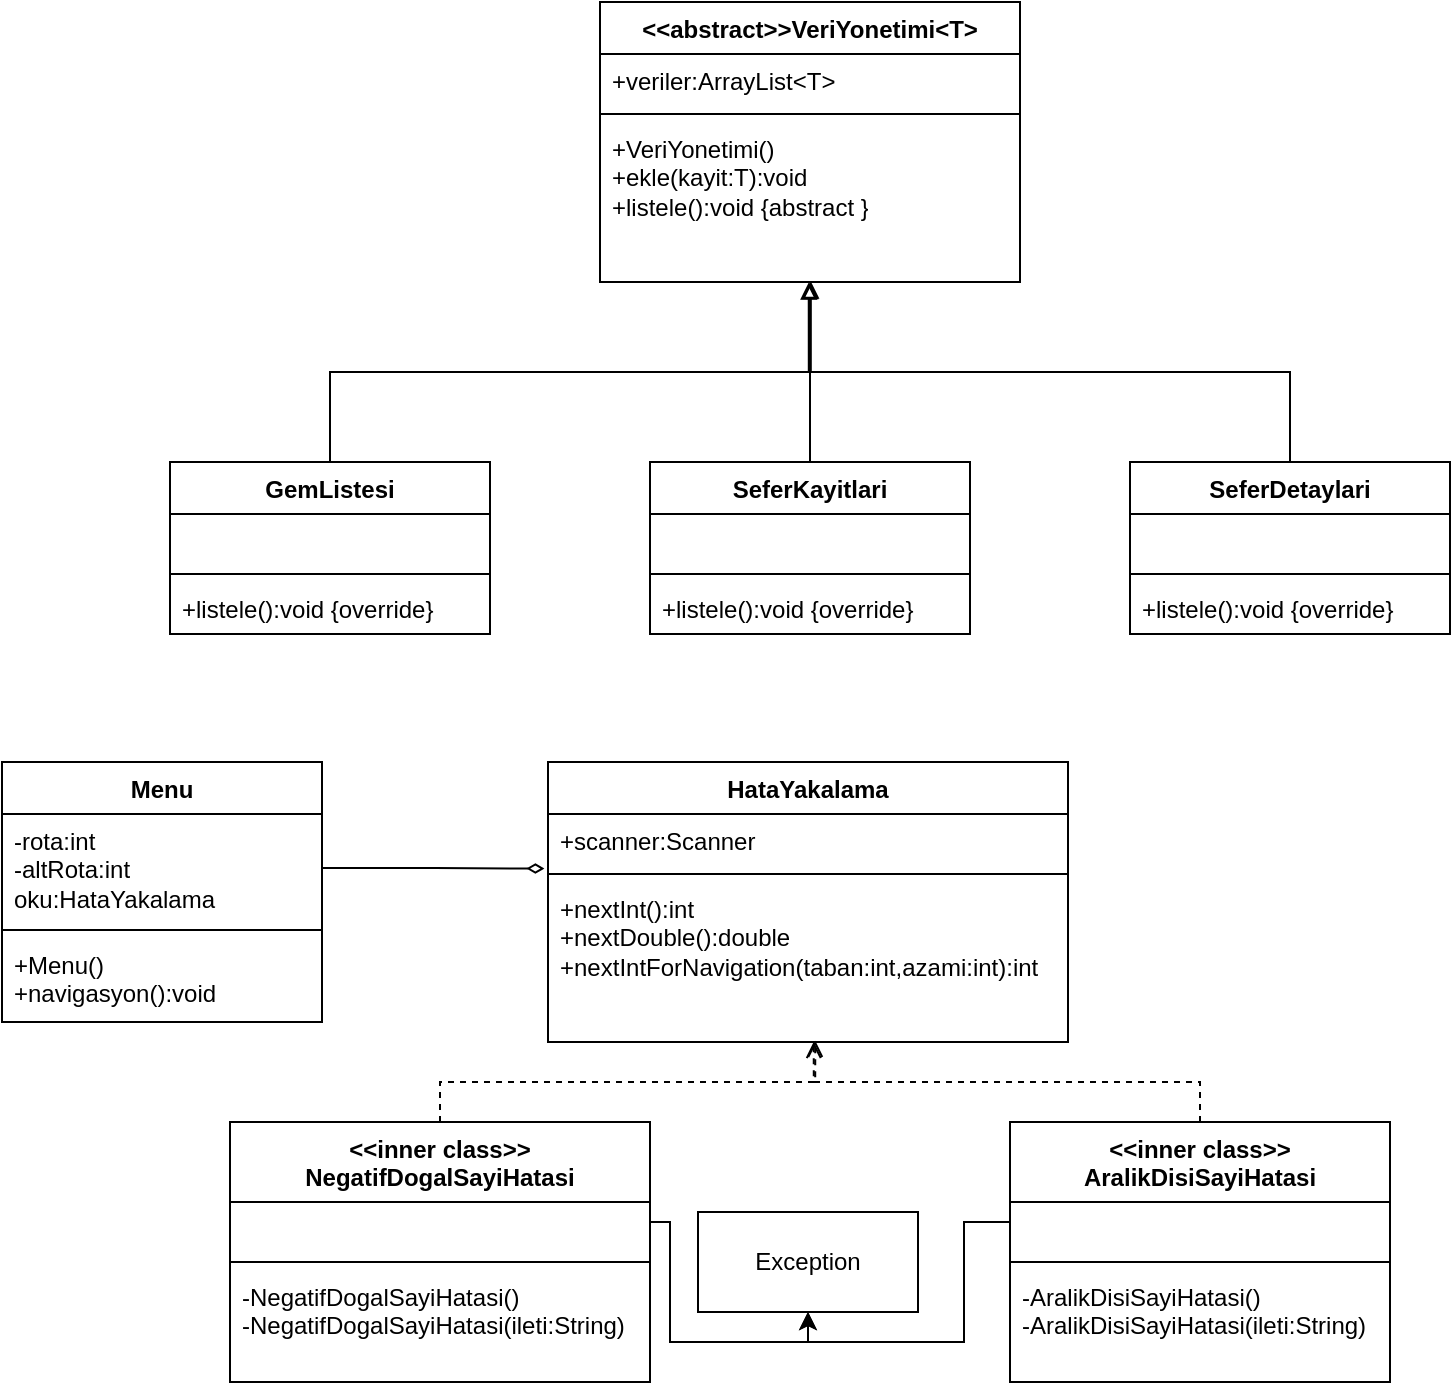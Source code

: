 <mxfile version="25.0.2">
  <diagram name="Sayfa -1" id="8FEUg1hPgHObqFrD2J73">
    <mxGraphModel dx="1235" dy="731" grid="1" gridSize="10" guides="1" tooltips="1" connect="1" arrows="1" fold="1" page="1" pageScale="1" pageWidth="827" pageHeight="1169" math="0" shadow="0">
      <root>
        <mxCell id="0" />
        <mxCell id="1" parent="0" />
        <mxCell id="QCwB58eIYd8fjo29DVfC-64" value="" style="group" vertex="1" connectable="0" parent="1">
          <mxGeometry x="94" y="10" width="640" height="316" as="geometry" />
        </mxCell>
        <mxCell id="QCwB58eIYd8fjo29DVfC-5" value="&lt;div&gt;&amp;lt;&amp;lt;abstract&amp;gt;&amp;gt;&lt;span style=&quot;background-color: initial;&quot;&gt;VeriYonetimi&amp;lt;T&amp;gt;&lt;/span&gt;&lt;/div&gt;" style="swimlane;fontStyle=1;align=center;verticalAlign=top;childLayout=stackLayout;horizontal=1;startSize=26;horizontalStack=0;resizeParent=1;resizeParentMax=0;resizeLast=0;collapsible=1;marginBottom=0;whiteSpace=wrap;html=1;" vertex="1" parent="QCwB58eIYd8fjo29DVfC-64">
          <mxGeometry x="215" width="210" height="140" as="geometry">
            <mxRectangle x="220" y="20" width="130" height="30" as="alternateBounds" />
          </mxGeometry>
        </mxCell>
        <mxCell id="QCwB58eIYd8fjo29DVfC-6" value="+veriler:ArrayList&amp;lt;T&amp;gt;&lt;div&gt;&lt;br&gt;&lt;/div&gt;" style="text;strokeColor=none;fillColor=none;align=left;verticalAlign=top;spacingLeft=4;spacingRight=4;overflow=hidden;rotatable=0;points=[[0,0.5],[1,0.5]];portConstraint=eastwest;whiteSpace=wrap;html=1;" vertex="1" parent="QCwB58eIYd8fjo29DVfC-5">
          <mxGeometry y="26" width="210" height="26" as="geometry" />
        </mxCell>
        <mxCell id="QCwB58eIYd8fjo29DVfC-7" value="" style="line;strokeWidth=1;fillColor=none;align=left;verticalAlign=middle;spacingTop=-1;spacingLeft=3;spacingRight=3;rotatable=0;labelPosition=right;points=[];portConstraint=eastwest;strokeColor=inherit;" vertex="1" parent="QCwB58eIYd8fjo29DVfC-5">
          <mxGeometry y="52" width="210" height="8" as="geometry" />
        </mxCell>
        <mxCell id="QCwB58eIYd8fjo29DVfC-8" value="&lt;div&gt;+VeriYonetimi()&lt;/div&gt;&lt;div&gt;+ekle(kayit:T):void&lt;/div&gt;+listele():void {abstract }" style="text;strokeColor=none;fillColor=none;align=left;verticalAlign=top;spacingLeft=4;spacingRight=4;overflow=hidden;rotatable=0;points=[[0,0.5],[1,0.5]];portConstraint=eastwest;whiteSpace=wrap;html=1;" vertex="1" parent="QCwB58eIYd8fjo29DVfC-5">
          <mxGeometry y="60" width="210" height="80" as="geometry" />
        </mxCell>
        <mxCell id="QCwB58eIYd8fjo29DVfC-21" value="" style="group" vertex="1" connectable="0" parent="QCwB58eIYd8fjo29DVfC-64">
          <mxGeometry y="230" width="640" height="86" as="geometry" />
        </mxCell>
        <mxCell id="QCwB58eIYd8fjo29DVfC-9" value="GemListesi" style="swimlane;fontStyle=1;align=center;verticalAlign=top;childLayout=stackLayout;horizontal=1;startSize=26;horizontalStack=0;resizeParent=1;resizeParentMax=0;resizeLast=0;collapsible=1;marginBottom=0;whiteSpace=wrap;html=1;" vertex="1" parent="QCwB58eIYd8fjo29DVfC-21">
          <mxGeometry width="160" height="86" as="geometry" />
        </mxCell>
        <mxCell id="QCwB58eIYd8fjo29DVfC-10" value="&amp;nbsp;" style="text;strokeColor=none;fillColor=none;align=left;verticalAlign=top;spacingLeft=4;spacingRight=4;overflow=hidden;rotatable=0;points=[[0,0.5],[1,0.5]];portConstraint=eastwest;whiteSpace=wrap;html=1;" vertex="1" parent="QCwB58eIYd8fjo29DVfC-9">
          <mxGeometry y="26" width="160" height="26" as="geometry" />
        </mxCell>
        <mxCell id="QCwB58eIYd8fjo29DVfC-11" value="" style="line;strokeWidth=1;fillColor=none;align=left;verticalAlign=middle;spacingTop=-1;spacingLeft=3;spacingRight=3;rotatable=0;labelPosition=right;points=[];portConstraint=eastwest;strokeColor=inherit;" vertex="1" parent="QCwB58eIYd8fjo29DVfC-9">
          <mxGeometry y="52" width="160" height="8" as="geometry" />
        </mxCell>
        <mxCell id="QCwB58eIYd8fjo29DVfC-12" value="+listele():void {override}" style="text;strokeColor=none;fillColor=none;align=left;verticalAlign=top;spacingLeft=4;spacingRight=4;overflow=hidden;rotatable=0;points=[[0,0.5],[1,0.5]];portConstraint=eastwest;whiteSpace=wrap;html=1;" vertex="1" parent="QCwB58eIYd8fjo29DVfC-9">
          <mxGeometry y="60" width="160" height="26" as="geometry" />
        </mxCell>
        <mxCell id="QCwB58eIYd8fjo29DVfC-13" value="SeferKayitlari" style="swimlane;fontStyle=1;align=center;verticalAlign=top;childLayout=stackLayout;horizontal=1;startSize=26;horizontalStack=0;resizeParent=1;resizeParentMax=0;resizeLast=0;collapsible=1;marginBottom=0;whiteSpace=wrap;html=1;" vertex="1" parent="QCwB58eIYd8fjo29DVfC-21">
          <mxGeometry x="240" width="160" height="86" as="geometry" />
        </mxCell>
        <mxCell id="QCwB58eIYd8fjo29DVfC-14" value="&amp;nbsp;" style="text;strokeColor=none;fillColor=none;align=left;verticalAlign=top;spacingLeft=4;spacingRight=4;overflow=hidden;rotatable=0;points=[[0,0.5],[1,0.5]];portConstraint=eastwest;whiteSpace=wrap;html=1;" vertex="1" parent="QCwB58eIYd8fjo29DVfC-13">
          <mxGeometry y="26" width="160" height="26" as="geometry" />
        </mxCell>
        <mxCell id="QCwB58eIYd8fjo29DVfC-15" value="" style="line;strokeWidth=1;fillColor=none;align=left;verticalAlign=middle;spacingTop=-1;spacingLeft=3;spacingRight=3;rotatable=0;labelPosition=right;points=[];portConstraint=eastwest;strokeColor=inherit;" vertex="1" parent="QCwB58eIYd8fjo29DVfC-13">
          <mxGeometry y="52" width="160" height="8" as="geometry" />
        </mxCell>
        <mxCell id="QCwB58eIYd8fjo29DVfC-16" value="+listele():void {override}" style="text;strokeColor=none;fillColor=none;align=left;verticalAlign=top;spacingLeft=4;spacingRight=4;overflow=hidden;rotatable=0;points=[[0,0.5],[1,0.5]];portConstraint=eastwest;whiteSpace=wrap;html=1;" vertex="1" parent="QCwB58eIYd8fjo29DVfC-13">
          <mxGeometry y="60" width="160" height="26" as="geometry" />
        </mxCell>
        <mxCell id="QCwB58eIYd8fjo29DVfC-17" value="SeferDetaylari" style="swimlane;fontStyle=1;align=center;verticalAlign=top;childLayout=stackLayout;horizontal=1;startSize=26;horizontalStack=0;resizeParent=1;resizeParentMax=0;resizeLast=0;collapsible=1;marginBottom=0;whiteSpace=wrap;html=1;" vertex="1" parent="QCwB58eIYd8fjo29DVfC-21">
          <mxGeometry x="480" width="160" height="86" as="geometry" />
        </mxCell>
        <mxCell id="QCwB58eIYd8fjo29DVfC-18" value="&amp;nbsp;" style="text;strokeColor=none;fillColor=none;align=left;verticalAlign=top;spacingLeft=4;spacingRight=4;overflow=hidden;rotatable=0;points=[[0,0.5],[1,0.5]];portConstraint=eastwest;whiteSpace=wrap;html=1;" vertex="1" parent="QCwB58eIYd8fjo29DVfC-17">
          <mxGeometry y="26" width="160" height="26" as="geometry" />
        </mxCell>
        <mxCell id="QCwB58eIYd8fjo29DVfC-19" value="" style="line;strokeWidth=1;fillColor=none;align=left;verticalAlign=middle;spacingTop=-1;spacingLeft=3;spacingRight=3;rotatable=0;labelPosition=right;points=[];portConstraint=eastwest;strokeColor=inherit;" vertex="1" parent="QCwB58eIYd8fjo29DVfC-17">
          <mxGeometry y="52" width="160" height="8" as="geometry" />
        </mxCell>
        <mxCell id="QCwB58eIYd8fjo29DVfC-20" value="+listele():void {override}" style="text;strokeColor=none;fillColor=none;align=left;verticalAlign=top;spacingLeft=4;spacingRight=4;overflow=hidden;rotatable=0;points=[[0,0.5],[1,0.5]];portConstraint=eastwest;whiteSpace=wrap;html=1;" vertex="1" parent="QCwB58eIYd8fjo29DVfC-17">
          <mxGeometry y="60" width="160" height="26" as="geometry" />
        </mxCell>
        <mxCell id="QCwB58eIYd8fjo29DVfC-24" style="rounded=0;orthogonalLoop=1;jettySize=auto;html=1;entryX=0.5;entryY=1;entryDx=0;entryDy=0;entryPerimeter=0;endArrow=block;endFill=0;edgeStyle=orthogonalEdgeStyle;" edge="1" parent="QCwB58eIYd8fjo29DVfC-64" source="QCwB58eIYd8fjo29DVfC-13" target="QCwB58eIYd8fjo29DVfC-8">
          <mxGeometry relative="1" as="geometry" />
        </mxCell>
        <mxCell id="QCwB58eIYd8fjo29DVfC-27" style="rounded=0;orthogonalLoop=1;jettySize=auto;html=1;entryX=0.497;entryY=1.003;entryDx=0;entryDy=0;entryPerimeter=0;endArrow=block;endFill=0;edgeStyle=orthogonalEdgeStyle;" edge="1" parent="QCwB58eIYd8fjo29DVfC-64" source="QCwB58eIYd8fjo29DVfC-9" target="QCwB58eIYd8fjo29DVfC-8">
          <mxGeometry relative="1" as="geometry" />
        </mxCell>
        <mxCell id="QCwB58eIYd8fjo29DVfC-28" style="rounded=0;orthogonalLoop=1;jettySize=auto;html=1;entryX=0.502;entryY=0.997;entryDx=0;entryDy=0;entryPerimeter=0;endArrow=block;endFill=0;edgeStyle=orthogonalEdgeStyle;" edge="1" parent="QCwB58eIYd8fjo29DVfC-64" source="QCwB58eIYd8fjo29DVfC-17" target="QCwB58eIYd8fjo29DVfC-8">
          <mxGeometry relative="1" as="geometry" />
        </mxCell>
        <mxCell id="QCwB58eIYd8fjo29DVfC-65" value="" style="group" vertex="1" connectable="0" parent="1">
          <mxGeometry x="124" y="390" width="580" height="310" as="geometry" />
        </mxCell>
        <mxCell id="QCwB58eIYd8fjo29DVfC-34" value="HataYakalama" style="swimlane;fontStyle=1;align=center;verticalAlign=top;childLayout=stackLayout;horizontal=1;startSize=26;horizontalStack=0;resizeParent=1;resizeParentMax=0;resizeLast=0;collapsible=1;marginBottom=0;whiteSpace=wrap;html=1;" vertex="1" parent="QCwB58eIYd8fjo29DVfC-65">
          <mxGeometry x="159" width="260" height="140" as="geometry" />
        </mxCell>
        <mxCell id="QCwB58eIYd8fjo29DVfC-35" value="+scanner:Scanner" style="text;strokeColor=none;fillColor=none;align=left;verticalAlign=top;spacingLeft=4;spacingRight=4;overflow=hidden;rotatable=0;points=[[0,0.5],[1,0.5]];portConstraint=eastwest;whiteSpace=wrap;html=1;" vertex="1" parent="QCwB58eIYd8fjo29DVfC-34">
          <mxGeometry y="26" width="260" height="26" as="geometry" />
        </mxCell>
        <mxCell id="QCwB58eIYd8fjo29DVfC-36" value="" style="line;strokeWidth=1;fillColor=none;align=left;verticalAlign=middle;spacingTop=-1;spacingLeft=3;spacingRight=3;rotatable=0;labelPosition=right;points=[];portConstraint=eastwest;strokeColor=inherit;" vertex="1" parent="QCwB58eIYd8fjo29DVfC-34">
          <mxGeometry y="52" width="260" height="8" as="geometry" />
        </mxCell>
        <mxCell id="QCwB58eIYd8fjo29DVfC-37" value="+nextInt():int&lt;div&gt;+nextDouble():double&lt;/div&gt;&lt;div&gt;+nextIntForNavigation(taban:int,azami:int):int&lt;/div&gt;" style="text;strokeColor=none;fillColor=none;align=left;verticalAlign=top;spacingLeft=4;spacingRight=4;overflow=hidden;rotatable=0;points=[[0,0.5],[1,0.5]];portConstraint=eastwest;whiteSpace=wrap;html=1;" vertex="1" parent="QCwB58eIYd8fjo29DVfC-34">
          <mxGeometry y="60" width="260" height="80" as="geometry" />
        </mxCell>
        <mxCell id="QCwB58eIYd8fjo29DVfC-49" value="Exception" style="html=1;whiteSpace=wrap;" vertex="1" parent="QCwB58eIYd8fjo29DVfC-65">
          <mxGeometry x="234" y="225" width="110" height="50" as="geometry" />
        </mxCell>
        <mxCell id="QCwB58eIYd8fjo29DVfC-50" value="&amp;lt;&amp;lt;inner class&amp;gt;&amp;gt;&lt;div&gt;NegatifDogalSayiHatasi&lt;/div&gt;" style="swimlane;fontStyle=1;align=center;verticalAlign=top;childLayout=stackLayout;horizontal=1;startSize=40;horizontalStack=0;resizeParent=1;resizeParentMax=0;resizeLast=0;collapsible=1;marginBottom=0;whiteSpace=wrap;html=1;" vertex="1" parent="QCwB58eIYd8fjo29DVfC-65">
          <mxGeometry y="180" width="210" height="130" as="geometry" />
        </mxCell>
        <mxCell id="QCwB58eIYd8fjo29DVfC-51" value="&amp;nbsp;" style="text;strokeColor=none;fillColor=none;align=left;verticalAlign=top;spacingLeft=4;spacingRight=4;overflow=hidden;rotatable=0;points=[[0,0.5],[1,0.5]];portConstraint=eastwest;whiteSpace=wrap;html=1;" vertex="1" parent="QCwB58eIYd8fjo29DVfC-50">
          <mxGeometry y="40" width="210" height="26" as="geometry" />
        </mxCell>
        <mxCell id="QCwB58eIYd8fjo29DVfC-52" value="" style="line;strokeWidth=1;fillColor=none;align=left;verticalAlign=middle;spacingTop=-1;spacingLeft=3;spacingRight=3;rotatable=0;labelPosition=right;points=[];portConstraint=eastwest;strokeColor=inherit;" vertex="1" parent="QCwB58eIYd8fjo29DVfC-50">
          <mxGeometry y="66" width="210" height="8" as="geometry" />
        </mxCell>
        <mxCell id="QCwB58eIYd8fjo29DVfC-53" value="-NegatifDogalSayiHatasi()&lt;div&gt;-NegatifDogalSayiHatasi(ileti:String)&lt;/div&gt;" style="text;strokeColor=none;fillColor=none;align=left;verticalAlign=top;spacingLeft=4;spacingRight=4;overflow=hidden;rotatable=0;points=[[0,0.5],[1,0.5]];portConstraint=eastwest;whiteSpace=wrap;html=1;" vertex="1" parent="QCwB58eIYd8fjo29DVfC-50">
          <mxGeometry y="74" width="210" height="56" as="geometry" />
        </mxCell>
        <mxCell id="QCwB58eIYd8fjo29DVfC-63" style="edgeStyle=orthogonalEdgeStyle;rounded=0;orthogonalLoop=1;jettySize=auto;html=1;entryX=0.5;entryY=1;entryDx=0;entryDy=0;" edge="1" parent="QCwB58eIYd8fjo29DVfC-65" source="QCwB58eIYd8fjo29DVfC-54" target="QCwB58eIYd8fjo29DVfC-49">
          <mxGeometry relative="1" as="geometry">
            <Array as="points">
              <mxPoint x="367" y="230" />
              <mxPoint x="367" y="290" />
              <mxPoint x="289" y="290" />
            </Array>
          </mxGeometry>
        </mxCell>
        <mxCell id="QCwB58eIYd8fjo29DVfC-54" value="&amp;lt;&amp;lt;inner class&amp;gt;&amp;gt;&lt;div&gt;AralikDisiSayiHatasi&lt;/div&gt;" style="swimlane;fontStyle=1;align=center;verticalAlign=top;childLayout=stackLayout;horizontal=1;startSize=40;horizontalStack=0;resizeParent=1;resizeParentMax=0;resizeLast=0;collapsible=1;marginBottom=0;whiteSpace=wrap;html=1;" vertex="1" parent="QCwB58eIYd8fjo29DVfC-65">
          <mxGeometry x="390" y="180" width="190" height="130" as="geometry" />
        </mxCell>
        <mxCell id="QCwB58eIYd8fjo29DVfC-55" value="&amp;nbsp;" style="text;strokeColor=none;fillColor=none;align=left;verticalAlign=top;spacingLeft=4;spacingRight=4;overflow=hidden;rotatable=0;points=[[0,0.5],[1,0.5]];portConstraint=eastwest;whiteSpace=wrap;html=1;" vertex="1" parent="QCwB58eIYd8fjo29DVfC-54">
          <mxGeometry y="40" width="190" height="26" as="geometry" />
        </mxCell>
        <mxCell id="QCwB58eIYd8fjo29DVfC-56" value="" style="line;strokeWidth=1;fillColor=none;align=left;verticalAlign=middle;spacingTop=-1;spacingLeft=3;spacingRight=3;rotatable=0;labelPosition=right;points=[];portConstraint=eastwest;strokeColor=inherit;" vertex="1" parent="QCwB58eIYd8fjo29DVfC-54">
          <mxGeometry y="66" width="190" height="8" as="geometry" />
        </mxCell>
        <mxCell id="QCwB58eIYd8fjo29DVfC-57" value="-AralikDisiSayiHatasi()&lt;div&gt;-AralikDisiSayiHatasi(ileti:String)&lt;div&gt;&lt;br&gt;&lt;/div&gt;&lt;/div&gt;" style="text;strokeColor=none;fillColor=none;align=left;verticalAlign=top;spacingLeft=4;spacingRight=4;overflow=hidden;rotatable=0;points=[[0,0.5],[1,0.5]];portConstraint=eastwest;whiteSpace=wrap;html=1;" vertex="1" parent="QCwB58eIYd8fjo29DVfC-54">
          <mxGeometry y="74" width="190" height="56" as="geometry" />
        </mxCell>
        <mxCell id="QCwB58eIYd8fjo29DVfC-60" style="edgeStyle=orthogonalEdgeStyle;rounded=0;orthogonalLoop=1;jettySize=auto;html=1;entryX=0.514;entryY=0.992;entryDx=0;entryDy=0;entryPerimeter=0;dashed=1;endArrow=open;endFill=0;" edge="1" parent="QCwB58eIYd8fjo29DVfC-65" source="QCwB58eIYd8fjo29DVfC-50" target="QCwB58eIYd8fjo29DVfC-37">
          <mxGeometry relative="1" as="geometry" />
        </mxCell>
        <mxCell id="QCwB58eIYd8fjo29DVfC-61" style="edgeStyle=orthogonalEdgeStyle;rounded=0;orthogonalLoop=1;jettySize=auto;html=1;entryX=0.511;entryY=0.999;entryDx=0;entryDy=0;entryPerimeter=0;dashed=1;endArrow=open;endFill=0;" edge="1" parent="QCwB58eIYd8fjo29DVfC-65" source="QCwB58eIYd8fjo29DVfC-54" target="QCwB58eIYd8fjo29DVfC-37">
          <mxGeometry relative="1" as="geometry" />
        </mxCell>
        <mxCell id="QCwB58eIYd8fjo29DVfC-62" style="edgeStyle=orthogonalEdgeStyle;rounded=0;orthogonalLoop=1;jettySize=auto;html=1;entryX=0.5;entryY=1;entryDx=0;entryDy=0;" edge="1" parent="QCwB58eIYd8fjo29DVfC-65" source="QCwB58eIYd8fjo29DVfC-51" target="QCwB58eIYd8fjo29DVfC-49">
          <mxGeometry relative="1" as="geometry">
            <Array as="points">
              <mxPoint x="220" y="230" />
              <mxPoint x="220" y="290" />
              <mxPoint x="289" y="290" />
            </Array>
          </mxGeometry>
        </mxCell>
        <mxCell id="QCwB58eIYd8fjo29DVfC-70" value="Menu" style="swimlane;fontStyle=1;align=center;verticalAlign=top;childLayout=stackLayout;horizontal=1;startSize=26;horizontalStack=0;resizeParent=1;resizeParentMax=0;resizeLast=0;collapsible=1;marginBottom=0;whiteSpace=wrap;html=1;" vertex="1" parent="1">
          <mxGeometry x="10" y="390" width="160" height="130" as="geometry" />
        </mxCell>
        <mxCell id="QCwB58eIYd8fjo29DVfC-71" value="&lt;div&gt;-rota:int&lt;/div&gt;&lt;div&gt;-altRota:int&lt;/div&gt;oku:HataYakalama&lt;div&gt;&lt;br&gt;&lt;/div&gt;" style="text;strokeColor=none;fillColor=none;align=left;verticalAlign=top;spacingLeft=4;spacingRight=4;overflow=hidden;rotatable=0;points=[[0,0.5],[1,0.5]];portConstraint=eastwest;whiteSpace=wrap;html=1;" vertex="1" parent="QCwB58eIYd8fjo29DVfC-70">
          <mxGeometry y="26" width="160" height="54" as="geometry" />
        </mxCell>
        <mxCell id="QCwB58eIYd8fjo29DVfC-72" value="" style="line;strokeWidth=1;fillColor=none;align=left;verticalAlign=middle;spacingTop=-1;spacingLeft=3;spacingRight=3;rotatable=0;labelPosition=right;points=[];portConstraint=eastwest;strokeColor=inherit;" vertex="1" parent="QCwB58eIYd8fjo29DVfC-70">
          <mxGeometry y="80" width="160" height="8" as="geometry" />
        </mxCell>
        <mxCell id="QCwB58eIYd8fjo29DVfC-73" value="+Menu()&lt;div&gt;+navigasyon():void&lt;/div&gt;" style="text;strokeColor=none;fillColor=none;align=left;verticalAlign=top;spacingLeft=4;spacingRight=4;overflow=hidden;rotatable=0;points=[[0,0.5],[1,0.5]];portConstraint=eastwest;whiteSpace=wrap;html=1;" vertex="1" parent="QCwB58eIYd8fjo29DVfC-70">
          <mxGeometry y="88" width="160" height="42" as="geometry" />
        </mxCell>
        <mxCell id="QCwB58eIYd8fjo29DVfC-75" style="edgeStyle=orthogonalEdgeStyle;rounded=0;orthogonalLoop=1;jettySize=auto;html=1;entryX=-0.007;entryY=1.05;entryDx=0;entryDy=0;entryPerimeter=0;endArrow=diamondThin;endFill=0;strokeWidth=1;" edge="1" parent="1" source="QCwB58eIYd8fjo29DVfC-71" target="QCwB58eIYd8fjo29DVfC-35">
          <mxGeometry relative="1" as="geometry" />
        </mxCell>
      </root>
    </mxGraphModel>
  </diagram>
</mxfile>
